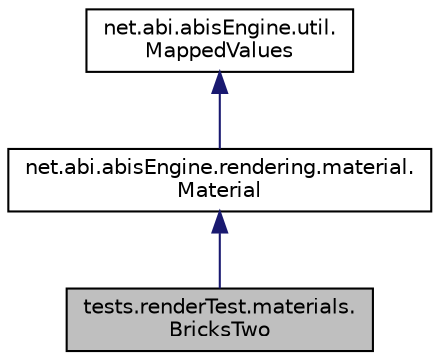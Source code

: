 digraph "tests.renderTest.materials.BricksTwo"
{
 // LATEX_PDF_SIZE
  edge [fontname="Helvetica",fontsize="10",labelfontname="Helvetica",labelfontsize="10"];
  node [fontname="Helvetica",fontsize="10",shape=record];
  Node1 [label="tests.renderTest.materials.\lBricksTwo",height=0.2,width=0.4,color="black", fillcolor="grey75", style="filled", fontcolor="black",tooltip=" "];
  Node2 -> Node1 [dir="back",color="midnightblue",fontsize="10",style="solid",fontname="Helvetica"];
  Node2 [label="net.abi.abisEngine.rendering.material.\lMaterial",height=0.2,width=0.4,color="black", fillcolor="white", style="filled",URL="$de/d88/classnet_1_1abi_1_1abis_engine_1_1rendering_1_1material_1_1_material.html",tooltip=" "];
  Node3 -> Node2 [dir="back",color="midnightblue",fontsize="10",style="solid",fontname="Helvetica"];
  Node3 [label="net.abi.abisEngine.util.\lMappedValues",height=0.2,width=0.4,color="black", fillcolor="white", style="filled",URL="$db/de9/classnet_1_1abi_1_1abis_engine_1_1util_1_1_mapped_values.html",tooltip=" "];
}
